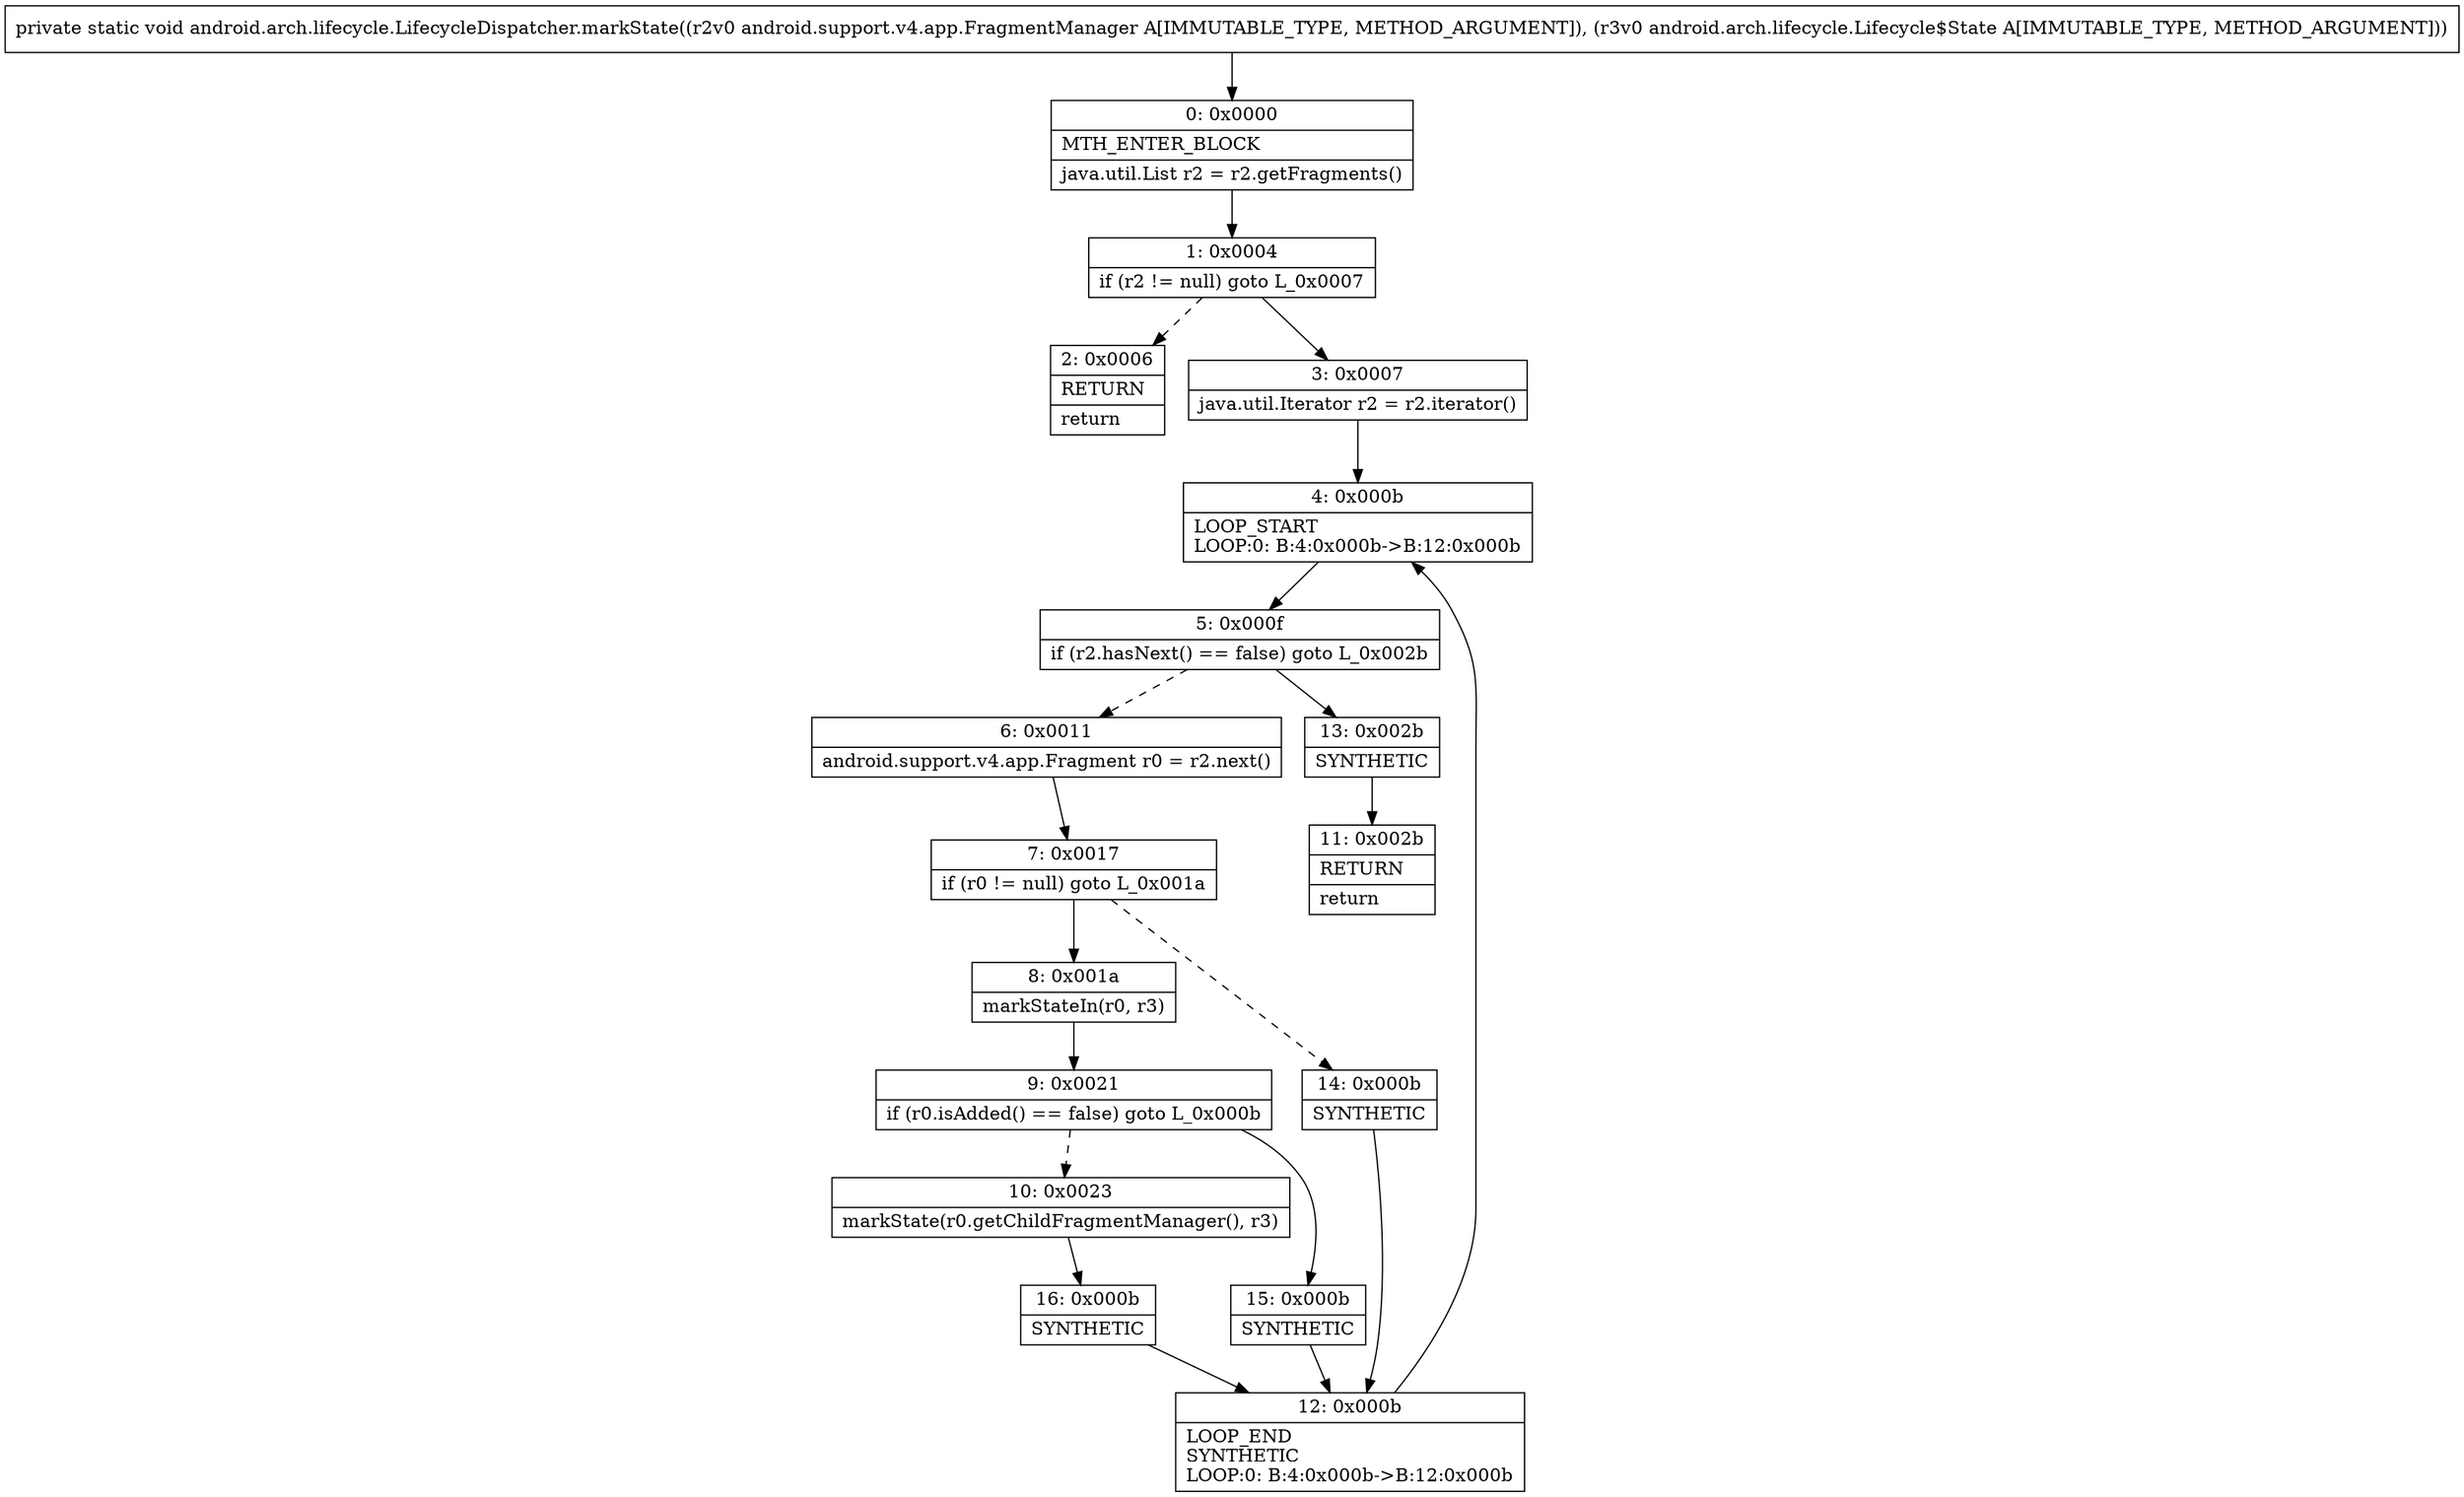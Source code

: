 digraph "CFG forandroid.arch.lifecycle.LifecycleDispatcher.markState(Landroid\/support\/v4\/app\/FragmentManager;Landroid\/arch\/lifecycle\/Lifecycle$State;)V" {
Node_0 [shape=record,label="{0\:\ 0x0000|MTH_ENTER_BLOCK\l|java.util.List r2 = r2.getFragments()\l}"];
Node_1 [shape=record,label="{1\:\ 0x0004|if (r2 != null) goto L_0x0007\l}"];
Node_2 [shape=record,label="{2\:\ 0x0006|RETURN\l|return\l}"];
Node_3 [shape=record,label="{3\:\ 0x0007|java.util.Iterator r2 = r2.iterator()\l}"];
Node_4 [shape=record,label="{4\:\ 0x000b|LOOP_START\lLOOP:0: B:4:0x000b\-\>B:12:0x000b\l}"];
Node_5 [shape=record,label="{5\:\ 0x000f|if (r2.hasNext() == false) goto L_0x002b\l}"];
Node_6 [shape=record,label="{6\:\ 0x0011|android.support.v4.app.Fragment r0 = r2.next()\l}"];
Node_7 [shape=record,label="{7\:\ 0x0017|if (r0 != null) goto L_0x001a\l}"];
Node_8 [shape=record,label="{8\:\ 0x001a|markStateIn(r0, r3)\l}"];
Node_9 [shape=record,label="{9\:\ 0x0021|if (r0.isAdded() == false) goto L_0x000b\l}"];
Node_10 [shape=record,label="{10\:\ 0x0023|markState(r0.getChildFragmentManager(), r3)\l}"];
Node_11 [shape=record,label="{11\:\ 0x002b|RETURN\l|return\l}"];
Node_12 [shape=record,label="{12\:\ 0x000b|LOOP_END\lSYNTHETIC\lLOOP:0: B:4:0x000b\-\>B:12:0x000b\l}"];
Node_13 [shape=record,label="{13\:\ 0x002b|SYNTHETIC\l}"];
Node_14 [shape=record,label="{14\:\ 0x000b|SYNTHETIC\l}"];
Node_15 [shape=record,label="{15\:\ 0x000b|SYNTHETIC\l}"];
Node_16 [shape=record,label="{16\:\ 0x000b|SYNTHETIC\l}"];
MethodNode[shape=record,label="{private static void android.arch.lifecycle.LifecycleDispatcher.markState((r2v0 android.support.v4.app.FragmentManager A[IMMUTABLE_TYPE, METHOD_ARGUMENT]), (r3v0 android.arch.lifecycle.Lifecycle$State A[IMMUTABLE_TYPE, METHOD_ARGUMENT])) }"];
MethodNode -> Node_0;
Node_0 -> Node_1;
Node_1 -> Node_2[style=dashed];
Node_1 -> Node_3;
Node_3 -> Node_4;
Node_4 -> Node_5;
Node_5 -> Node_6[style=dashed];
Node_5 -> Node_13;
Node_6 -> Node_7;
Node_7 -> Node_8;
Node_7 -> Node_14[style=dashed];
Node_8 -> Node_9;
Node_9 -> Node_10[style=dashed];
Node_9 -> Node_15;
Node_10 -> Node_16;
Node_12 -> Node_4;
Node_13 -> Node_11;
Node_14 -> Node_12;
Node_15 -> Node_12;
Node_16 -> Node_12;
}

